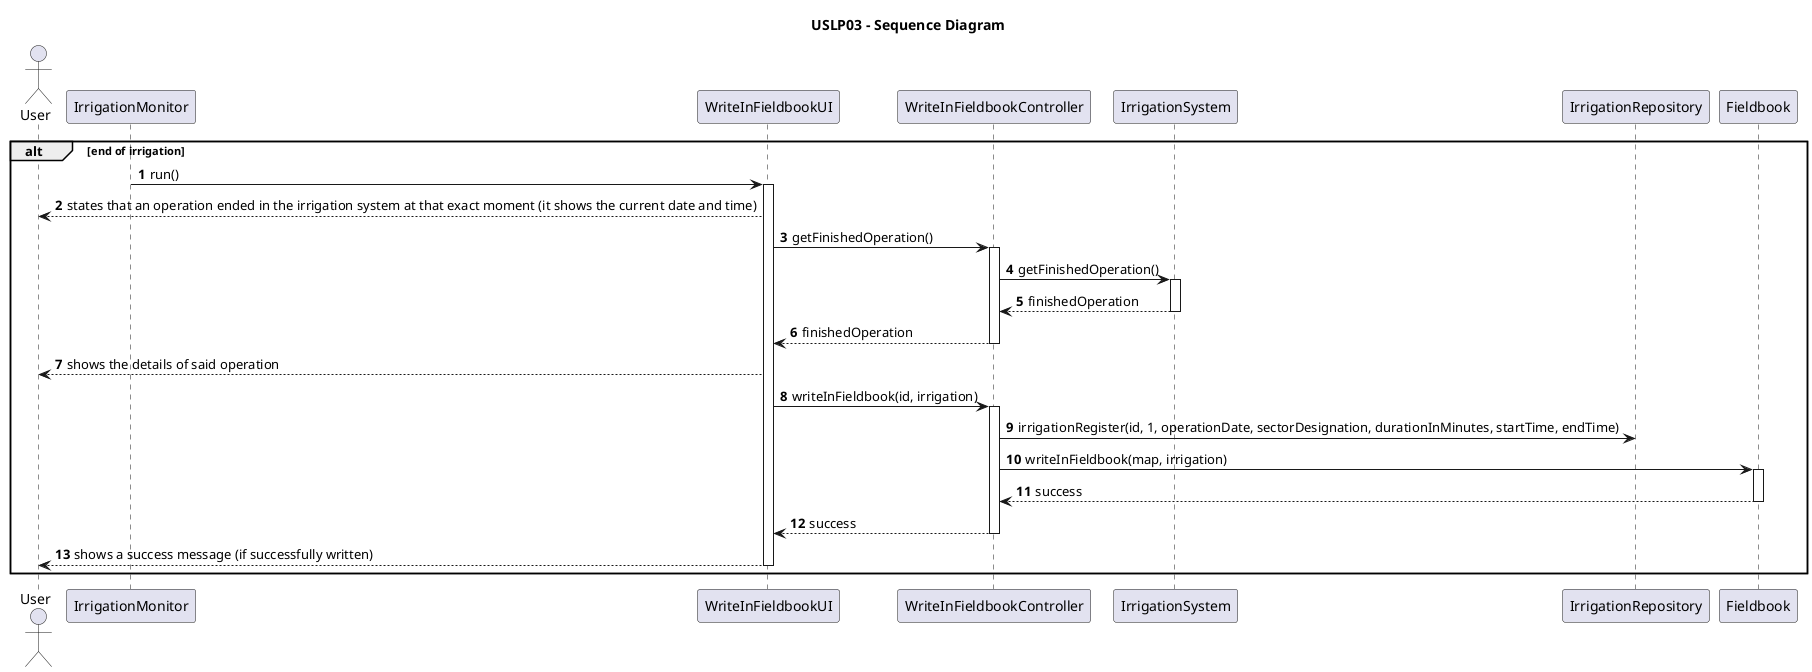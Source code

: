 @startuml

title USLP03 - Sequence Diagram

autonumber

actor User
participant "IrrigationMonitor" as IrrigationMonitor
participant "WriteInFieldbookUI" as UI
participant "WriteInFieldbookController" as Controller
participant "IrrigationSystem" as IrrigationSystem
participant "IrrigationRepository" as IrrigationRepository
participant "Fieldbook" as Fieldbook

alt end of irrigation
    IrrigationMonitor -> UI: run()
    activate UI
        UI --> User : states that an operation ended in the irrigation system at that exact moment (it shows the current date and time)

        UI -> Controller: getFinishedOperation()

        activate Controller

            Controller -> IrrigationSystem: getFinishedOperation()
            activate IrrigationSystem

                IrrigationSystem --> Controller: finishedOperation
            deactivate IrrigationSystem

            Controller --> UI: finishedOperation
        deactivate Controller

        UI --> User: shows the details of said operation

        UI -> Controller: writeInFieldbook(id, irrigation)
        activate Controller

            Controller -> IrrigationRepository : irrigationRegister(id, 1, operationDate, sectorDesignation, durationInMinutes, startTime, endTime)

            Controller -> Fieldbook: writeInFieldbook(map, irrigation)
            activate Fieldbook

                Fieldbook --> Controller: success
            deactivate Fieldbook

            Controller --> UI: success
        deactivate Controller

        UI --> User: shows a success message (if successfully written)
    deactivate UI
end

@enduml